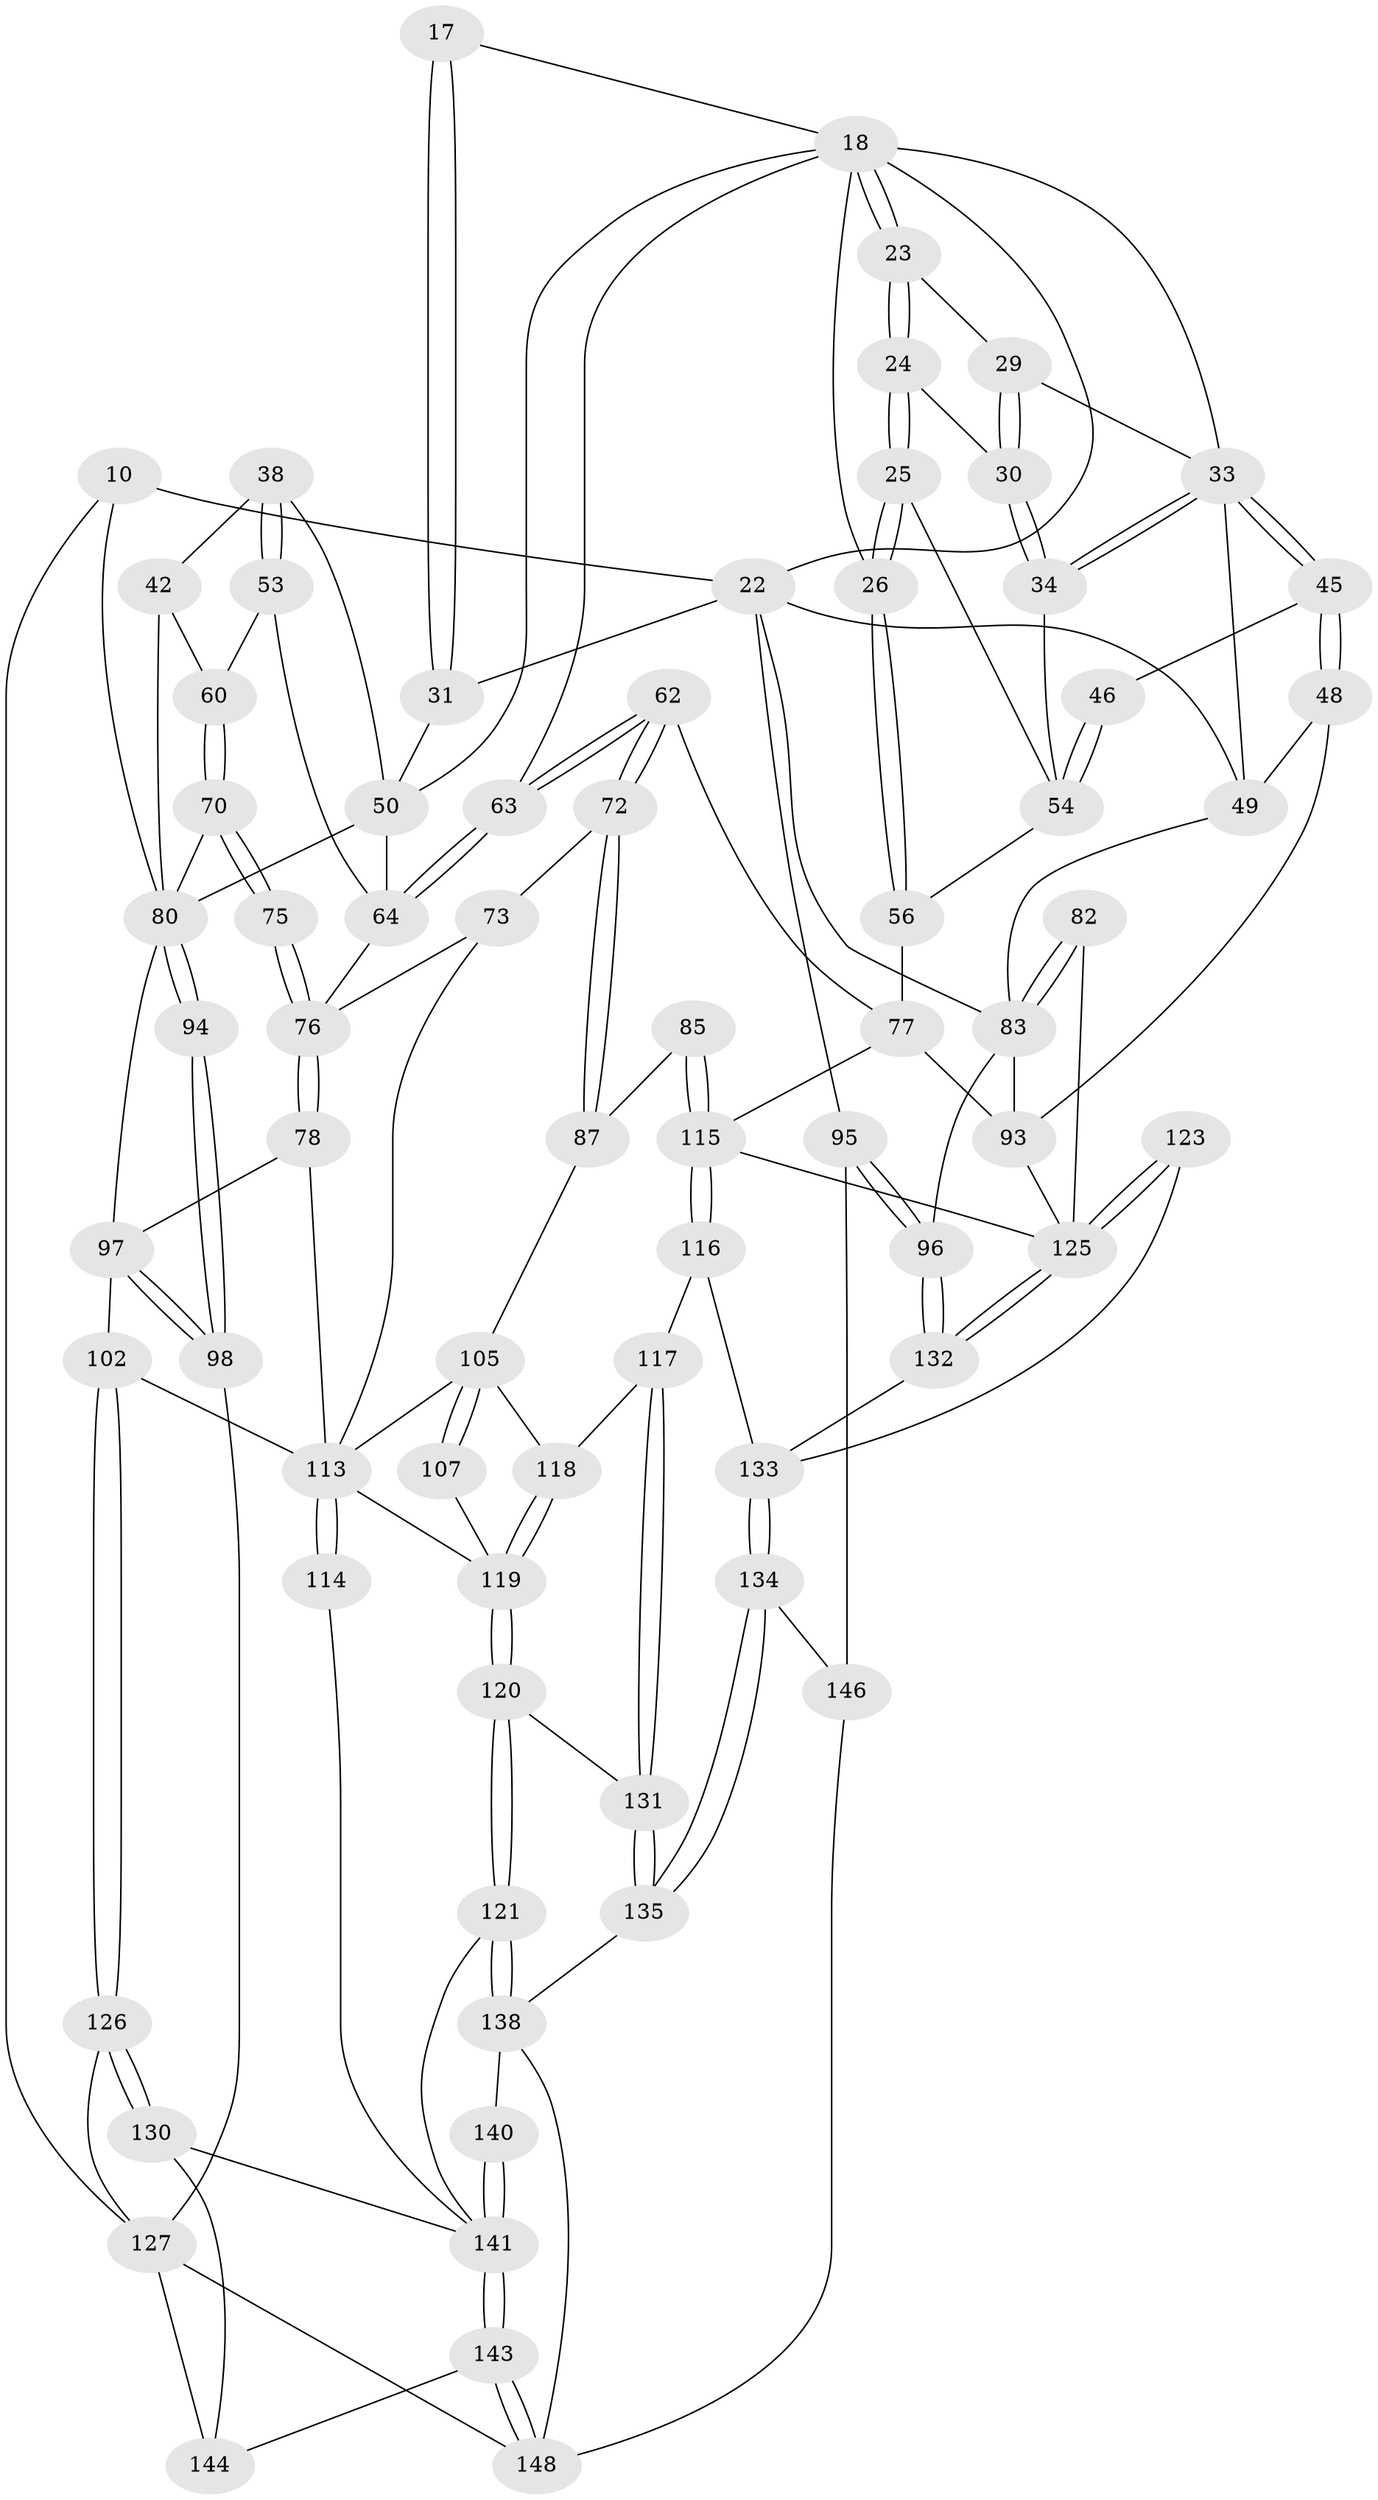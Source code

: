 // original degree distribution, {3: 0.02702702702702703, 5: 0.527027027027027, 4: 0.22297297297297297, 6: 0.22297297297297297}
// Generated by graph-tools (version 1.1) at 2025/00/03/09/25 05:00:12]
// undirected, 74 vertices, 171 edges
graph export_dot {
graph [start="1"]
  node [color=gray90,style=filled];
  10 [pos="+0+0",super="+6"];
  17 [pos="+0.4750036193822299+0.18542738077246365"];
  18 [pos="+0.6283848857429916+0",super="+16"];
  22 [pos="+1+0",super="+12+11+5"];
  23 [pos="+0.6756648713889418+0.02857514106926783"];
  24 [pos="+0.6809772076878764+0.12656769242702695"];
  25 [pos="+0.6593410884550889+0.17960679166214802"];
  26 [pos="+0.6364944038247187+0.189946336759854"];
  29 [pos="+0.7645281922418785+0.12170797423958352",super="+27+28"];
  30 [pos="+0.7610315765691315+0.14608499401400193"];
  31 [pos="+0.3524235975821975+0.1302163899730953",super="+3+4"];
  33 [pos="+0.805930570341713+0.17344237193298337",super="+32"];
  34 [pos="+0.7642610661780022+0.1524705637163091"];
  38 [pos="+0.17095000893287554+0.1750003359283717"];
  42 [pos="+0.020994760238503975+0.2363287167512127",super="+39"];
  45 [pos="+0.7875854610076383+0.21890351559135116"];
  46 [pos="+0.7851051260584113+0.21940051482767267"];
  48 [pos="+0.8393964094915719+0.3034876176341838"];
  49 [pos="+0.9460541031902424+0.23077857631746812",super="+21+47"];
  50 [pos="+0.31419416149797025+0.19795960096279028",super="+37+35+2+36"];
  53 [pos="+0.1810220842376897+0.24744900852282925"];
  54 [pos="+0.7264455672137173+0.24970928479524435",super="+41+40"];
  56 [pos="+0.6395026303357476+0.2619089630150356",super="+55"];
  60 [pos="+0.10892851046414619+0.25429818334965726"];
  62 [pos="+0.48454276705268545+0.3132568987463941"];
  63 [pos="+0.47813853073888685+0.28541422121897264"];
  64 [pos="+0.3371905540635738+0.24925342546372586",super="+52"];
  70 [pos="+0.06915956365050338+0.34768187103413756"];
  72 [pos="+0.48421315382581015+0.31431755841703213"];
  73 [pos="+0.42957360162539016+0.3609399325898966"];
  75 [pos="+0.2058402500700764+0.38821795926464336"];
  76 [pos="+0.21013166803235928+0.39664000416680895",super="+74+69"];
  77 [pos="+0.753324336963886+0.41328812618857036",super="+61+59"];
  78 [pos="+0.21009586975066588+0.3992566860194336"];
  80 [pos="+0.062217759777046404+0.4268352585503735",super="+71+44"];
  82 [pos="+1+0.5813952979089217"];
  83 [pos="+0.9539152892370076+0.4678323172085361",super="+81"];
  85 [pos="+0.6952745632780396+0.4691600567243191"];
  87 [pos="+0.5516912228585198+0.4365699739613925",super="+86"];
  93 [pos="+0.7976096639427769+0.4434820130327316",super="+58"];
  94 [pos="+0+0.42361338060307435"];
  95 [pos="+1+1"];
  96 [pos="+1+0.8917066385524406"];
  97 [pos="+0.03126070481677732+0.5656041957738607",super="+79"];
  98 [pos="+0+0.545519111601896"];
  102 [pos="+0.11779234143409888+0.6070715418154332"];
  105 [pos="+0.4488111738591295+0.5248559847119857",super="+92+104"];
  107 [pos="+0.4851982955370912+0.5714145941212968"];
  113 [pos="+0.4198103233207714+0.5852596938882065",super="+106+101"];
  114 [pos="+0.24716891893433493+0.5947935731922748"];
  115 [pos="+0.7260443970247434+0.6138400649497741",super="+111+84"];
  116 [pos="+0.7099922398917342+0.6936457160050837"];
  117 [pos="+0.6016149827841393+0.6679449634545314"];
  118 [pos="+0.561966725155383+0.6283239011882722"];
  119 [pos="+0.44182573970051947+0.698049199160197",super="+112"];
  120 [pos="+0.4148990070878021+0.7285983987570159"];
  121 [pos="+0.3952669603124222+0.7423638882926569"];
  123 [pos="+0.8326266542711112+0.6588241785040807"];
  125 [pos="+0.9039335086102646+0.744010758702355",super="+108+109+110"];
  126 [pos="+0.08294689544148516+0.7335079071003674"];
  127 [pos="+0+0.7703092880775853",super="+99+100"];
  130 [pos="+0.14504457776568044+0.7988109618789149"];
  131 [pos="+0.57518117258618+0.7757989355711286"];
  132 [pos="+0.8912975028569481+0.8220047227574061"];
  133 [pos="+0.7635166158131633+0.9102269168603535",super="+124"];
  134 [pos="+0.7621565445926394+0.9129991630108306"];
  135 [pos="+0.5934959388651964+0.844360591093974"];
  138 [pos="+0.3914620281897402+0.8089635654568668",super="+137"];
  140 [pos="+0.30632458969678245+0.9670523131000814",super="+139"];
  141 [pos="+0.2518214851564199+1",super="+129+128"];
  143 [pos="+0.2508855553298939+1"];
  144 [pos="+0.06329018456184743+0.913999760872496",super="+142"];
  146 [pos="+0.7279954310886124+1",super="+145"];
  148 [pos="+0.25826776217615377+1",super="+147"];
  10 -- 22 [weight=2];
  10 -- 80;
  10 -- 127;
  17 -- 31 [weight=2];
  17 -- 31;
  17 -- 18;
  18 -- 23;
  18 -- 23;
  18 -- 33;
  18 -- 50;
  18 -- 22;
  18 -- 26;
  18 -- 63;
  22 -- 95;
  22 -- 31;
  22 -- 83;
  22 -- 49;
  23 -- 24;
  23 -- 24;
  23 -- 29;
  24 -- 25;
  24 -- 25;
  24 -- 30;
  25 -- 26;
  25 -- 26;
  25 -- 54;
  26 -- 56;
  26 -- 56;
  29 -- 30;
  29 -- 30;
  29 -- 33;
  30 -- 34;
  30 -- 34;
  31 -- 50 [weight=2];
  33 -- 34;
  33 -- 34;
  33 -- 45;
  33 -- 45;
  33 -- 49 [weight=2];
  34 -- 54;
  38 -- 53;
  38 -- 53;
  38 -- 42;
  38 -- 50;
  42 -- 60;
  42 -- 80 [weight=2];
  45 -- 46;
  45 -- 48;
  45 -- 48;
  46 -- 54 [weight=2];
  46 -- 54;
  48 -- 93;
  48 -- 49;
  49 -- 83;
  50 -- 64;
  50 -- 80 [weight=2];
  53 -- 60;
  53 -- 64;
  54 -- 56;
  56 -- 77 [weight=2];
  60 -- 70;
  60 -- 70;
  62 -- 63;
  62 -- 63;
  62 -- 72;
  62 -- 72;
  62 -- 77;
  63 -- 64;
  63 -- 64;
  64 -- 76 [weight=2];
  70 -- 75;
  70 -- 75;
  70 -- 80;
  72 -- 73;
  72 -- 87;
  72 -- 87;
  73 -- 76;
  73 -- 113;
  75 -- 76 [weight=2];
  75 -- 76;
  76 -- 78;
  76 -- 78;
  77 -- 93;
  77 -- 115;
  78 -- 97;
  78 -- 113;
  80 -- 94 [weight=2];
  80 -- 94;
  80 -- 97;
  82 -- 83 [weight=2];
  82 -- 83;
  82 -- 125;
  83 -- 93 [weight=2];
  83 -- 96;
  85 -- 115 [weight=2];
  85 -- 115;
  85 -- 87;
  87 -- 105 [weight=2];
  93 -- 125;
  94 -- 98;
  94 -- 98;
  95 -- 96;
  95 -- 96;
  95 -- 146 [weight=2];
  96 -- 132;
  96 -- 132;
  97 -- 98;
  97 -- 98;
  97 -- 102;
  98 -- 127;
  102 -- 126;
  102 -- 126;
  102 -- 113;
  105 -- 107 [weight=2];
  105 -- 107;
  105 -- 113 [weight=2];
  105 -- 118;
  107 -- 119;
  113 -- 114 [weight=2];
  113 -- 114;
  113 -- 119;
  114 -- 141;
  115 -- 116;
  115 -- 116;
  115 -- 125;
  116 -- 117;
  116 -- 133;
  117 -- 118;
  117 -- 131;
  117 -- 131;
  118 -- 119;
  118 -- 119;
  119 -- 120;
  119 -- 120;
  120 -- 121;
  120 -- 121;
  120 -- 131;
  121 -- 138;
  121 -- 138;
  121 -- 141;
  123 -- 125 [weight=2];
  123 -- 125;
  123 -- 133;
  125 -- 132;
  125 -- 132;
  126 -- 127;
  126 -- 130;
  126 -- 130;
  127 -- 144 [weight=2];
  127 -- 148;
  130 -- 144;
  130 -- 141;
  131 -- 135;
  131 -- 135;
  132 -- 133;
  133 -- 134;
  133 -- 134;
  134 -- 135;
  134 -- 135;
  134 -- 146;
  135 -- 138;
  138 -- 140 [weight=2];
  138 -- 148;
  140 -- 141 [weight=2];
  140 -- 141;
  141 -- 143;
  141 -- 143;
  143 -- 144;
  143 -- 148;
  143 -- 148;
  146 -- 148 [weight=2];
}
